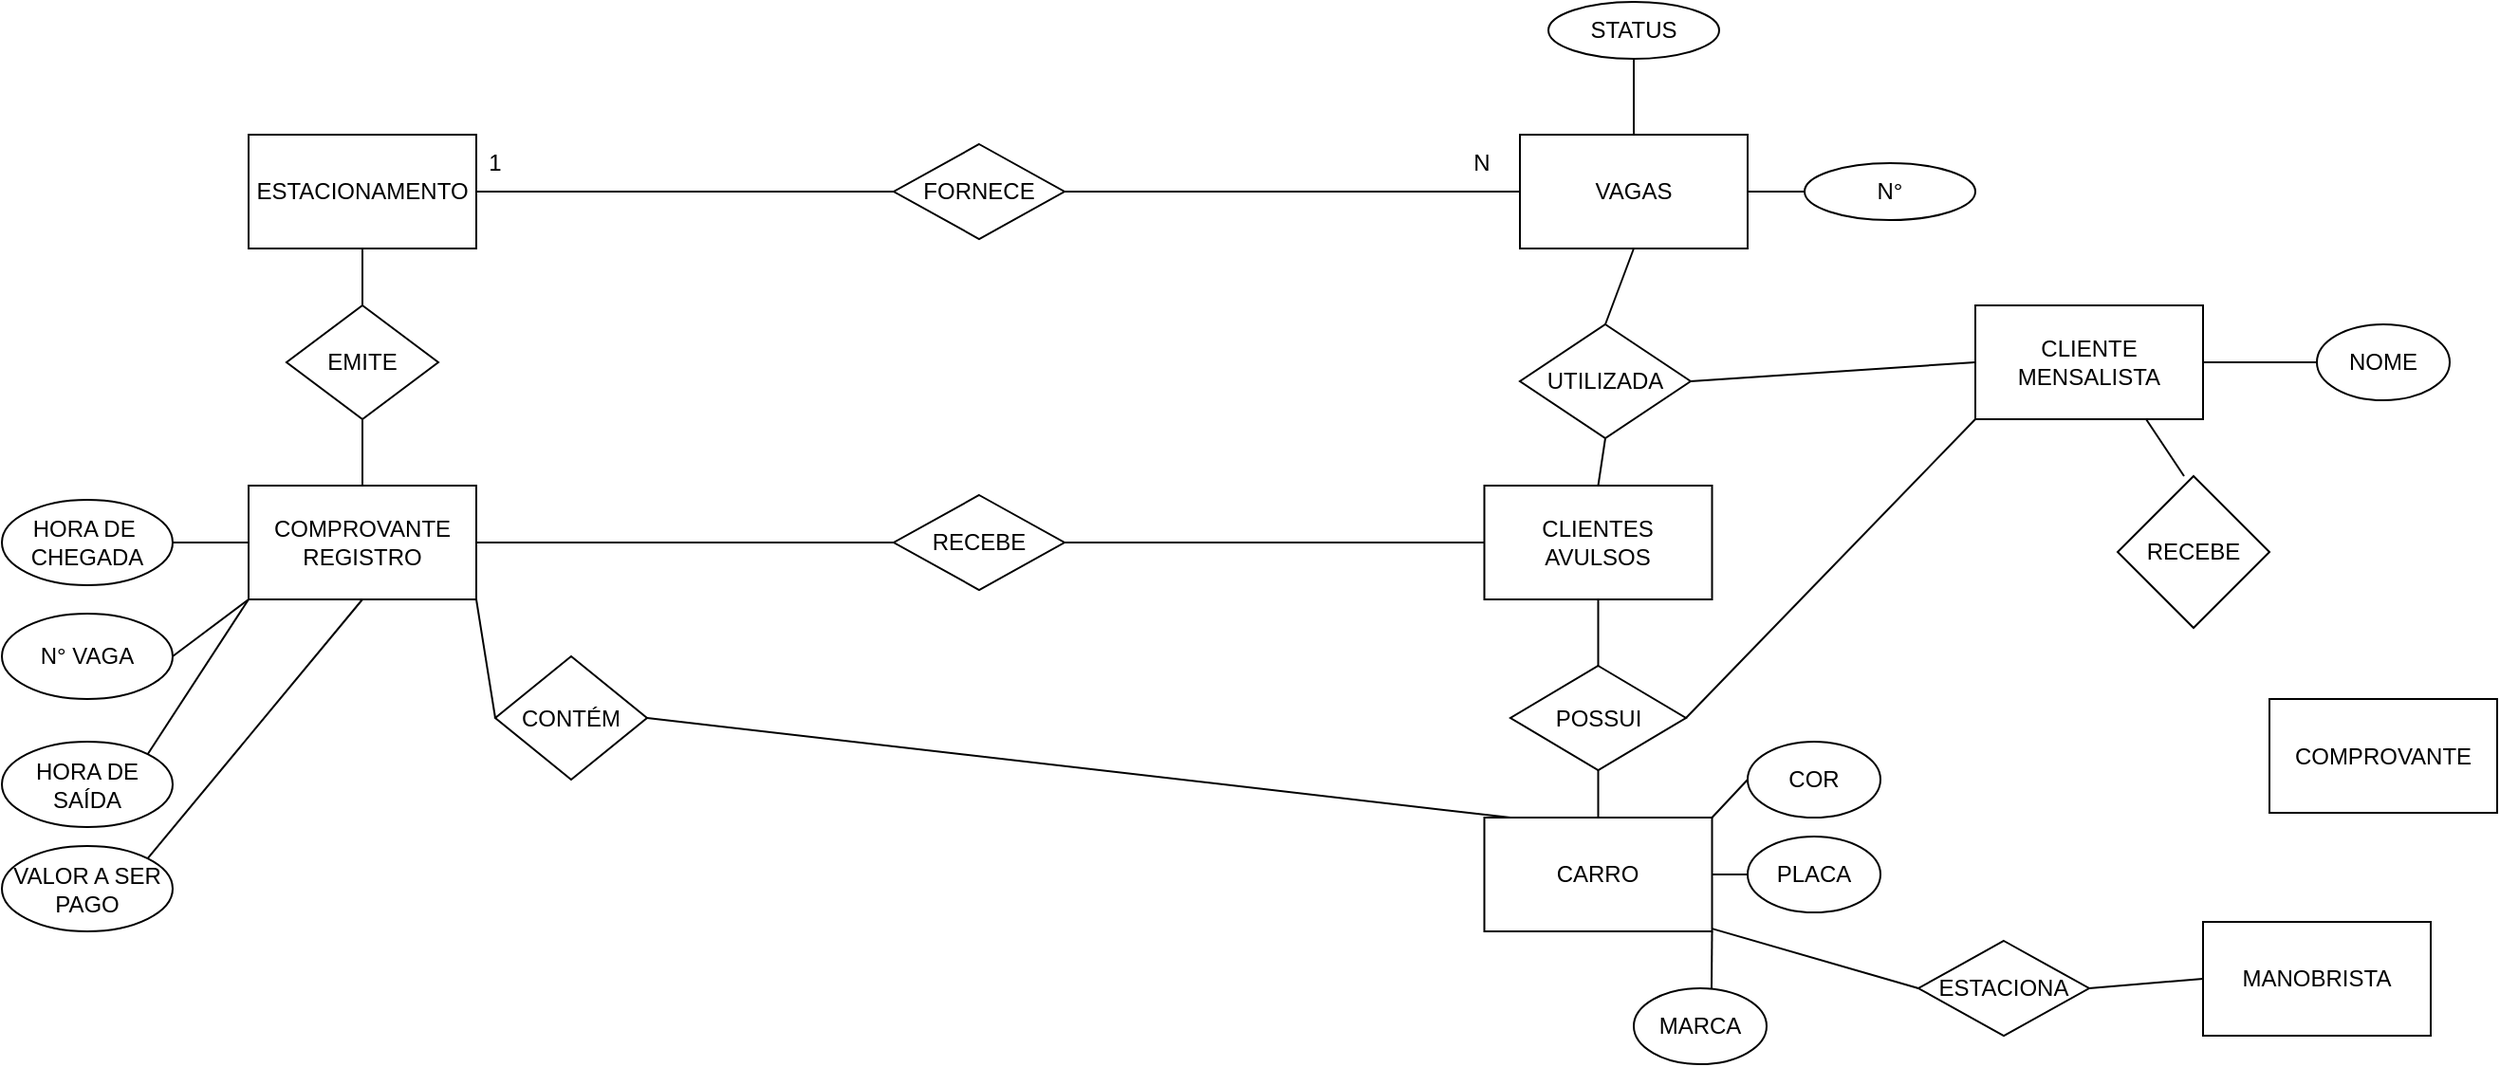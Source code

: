 <mxfile version="20.2.8" type="github">
  <diagram id="i92toT8suTZPyKXB6EQQ" name="Página-1">
    <mxGraphModel dx="2034" dy="1858" grid="1" gridSize="10" guides="1" tooltips="1" connect="1" arrows="1" fold="1" page="1" pageScale="1" pageWidth="827" pageHeight="1169" math="0" shadow="0">
      <root>
        <mxCell id="0" />
        <mxCell id="1" parent="0" />
        <mxCell id="cs54CuHbFy_zFRARP9w3-4" value="ESTACIONAMENTO" style="rounded=0;whiteSpace=wrap;html=1;" vertex="1" parent="1">
          <mxGeometry x="-80" y="-180" width="120" height="60" as="geometry" />
        </mxCell>
        <mxCell id="cs54CuHbFy_zFRARP9w3-21" value="VAGAS" style="rounded=0;whiteSpace=wrap;html=1;" vertex="1" parent="1">
          <mxGeometry x="590" y="-180" width="120" height="60" as="geometry" />
        </mxCell>
        <mxCell id="cs54CuHbFy_zFRARP9w3-31" style="edgeStyle=orthogonalEdgeStyle;rounded=0;orthogonalLoop=1;jettySize=auto;html=1;endArrow=none;endFill=0;" edge="1" parent="1" source="cs54CuHbFy_zFRARP9w3-29" target="cs54CuHbFy_zFRARP9w3-21">
          <mxGeometry relative="1" as="geometry" />
        </mxCell>
        <mxCell id="cs54CuHbFy_zFRARP9w3-29" value="FORNECE" style="rhombus;whiteSpace=wrap;html=1;" vertex="1" parent="1">
          <mxGeometry x="260" y="-175" width="90" height="50" as="geometry" />
        </mxCell>
        <mxCell id="cs54CuHbFy_zFRARP9w3-35" value="1" style="text;html=1;strokeColor=none;fillColor=none;align=center;verticalAlign=middle;whiteSpace=wrap;rounded=0;" vertex="1" parent="1">
          <mxGeometry x="20" y="-180" width="60" height="30" as="geometry" />
        </mxCell>
        <mxCell id="cs54CuHbFy_zFRARP9w3-36" value="N" style="text;html=1;strokeColor=none;fillColor=none;align=center;verticalAlign=middle;whiteSpace=wrap;rounded=0;" vertex="1" parent="1">
          <mxGeometry x="540" y="-180" width="60" height="30" as="geometry" />
        </mxCell>
        <mxCell id="cs54CuHbFy_zFRARP9w3-37" value="CLIENTES&lt;br&gt;AVULSOS" style="rounded=0;whiteSpace=wrap;html=1;" vertex="1" parent="1">
          <mxGeometry x="571.25" y="5" width="120" height="60" as="geometry" />
        </mxCell>
        <mxCell id="cs54CuHbFy_zFRARP9w3-47" value="UTILIZADA" style="rhombus;whiteSpace=wrap;html=1;" vertex="1" parent="1">
          <mxGeometry x="590" y="-80" width="90" height="60" as="geometry" />
        </mxCell>
        <mxCell id="cs54CuHbFy_zFRARP9w3-62" value="STATUS" style="ellipse;whiteSpace=wrap;html=1;rounded=0;" vertex="1" parent="1">
          <mxGeometry x="605" y="-250" width="90" height="30" as="geometry" />
        </mxCell>
        <mxCell id="cs54CuHbFy_zFRARP9w3-64" value="" style="endArrow=none;html=1;rounded=0;entryX=0.5;entryY=1;entryDx=0;entryDy=0;" edge="1" parent="1" source="cs54CuHbFy_zFRARP9w3-21" target="cs54CuHbFy_zFRARP9w3-62">
          <mxGeometry width="50" height="50" relative="1" as="geometry">
            <mxPoint x="400" y="-90" as="sourcePoint" />
            <mxPoint x="450" y="-140" as="targetPoint" />
          </mxGeometry>
        </mxCell>
        <mxCell id="cs54CuHbFy_zFRARP9w3-70" value="" style="endArrow=none;html=1;rounded=0;exitX=1;exitY=0.5;exitDx=0;exitDy=0;" edge="1" parent="1" source="cs54CuHbFy_zFRARP9w3-21">
          <mxGeometry width="50" height="50" relative="1" as="geometry">
            <mxPoint x="720" y="-120" as="sourcePoint" />
            <mxPoint x="770" y="-150" as="targetPoint" />
          </mxGeometry>
        </mxCell>
        <mxCell id="cs54CuHbFy_zFRARP9w3-72" value="N°" style="ellipse;whiteSpace=wrap;html=1;rounded=0;" vertex="1" parent="1">
          <mxGeometry x="740" y="-165" width="90" height="30" as="geometry" />
        </mxCell>
        <mxCell id="cs54CuHbFy_zFRARP9w3-84" value="EMITE" style="rhombus;whiteSpace=wrap;html=1;" vertex="1" parent="1">
          <mxGeometry x="-60" y="-90" width="80" height="60" as="geometry" />
        </mxCell>
        <mxCell id="cs54CuHbFy_zFRARP9w3-85" value="" style="endArrow=none;html=1;rounded=0;entryX=0.5;entryY=1;entryDx=0;entryDy=0;exitX=0.5;exitY=0;exitDx=0;exitDy=0;" edge="1" parent="1" source="cs54CuHbFy_zFRARP9w3-84" target="cs54CuHbFy_zFRARP9w3-4">
          <mxGeometry width="50" height="50" relative="1" as="geometry">
            <mxPoint x="-40" y="-80" as="sourcePoint" />
            <mxPoint x="10" y="-130" as="targetPoint" />
          </mxGeometry>
        </mxCell>
        <mxCell id="cs54CuHbFy_zFRARP9w3-86" value="COMPROVANTE&lt;br&gt;REGISTRO" style="rounded=0;whiteSpace=wrap;html=1;" vertex="1" parent="1">
          <mxGeometry x="-80" y="5" width="120" height="60" as="geometry" />
        </mxCell>
        <mxCell id="cs54CuHbFy_zFRARP9w3-87" value="" style="endArrow=none;html=1;rounded=0;entryX=0.5;entryY=1;entryDx=0;entryDy=0;exitX=0.5;exitY=0;exitDx=0;exitDy=0;" edge="1" parent="1" source="cs54CuHbFy_zFRARP9w3-86" target="cs54CuHbFy_zFRARP9w3-84">
          <mxGeometry width="50" height="50" relative="1" as="geometry">
            <mxPoint x="-50" y="30" as="sourcePoint" />
            <mxPoint y="-20" as="targetPoint" />
          </mxGeometry>
        </mxCell>
        <mxCell id="cs54CuHbFy_zFRARP9w3-91" value="" style="endArrow=none;html=1;rounded=0;entryX=0;entryY=0.5;entryDx=0;entryDy=0;exitX=1;exitY=0.5;exitDx=0;exitDy=0;" edge="1" parent="1" target="cs54CuHbFy_zFRARP9w3-86">
          <mxGeometry width="50" height="50" relative="1" as="geometry">
            <mxPoint x="-120.0" y="35" as="sourcePoint" />
            <mxPoint x="-80" y="70" as="targetPoint" />
          </mxGeometry>
        </mxCell>
        <mxCell id="cs54CuHbFy_zFRARP9w3-102" value="CARRO" style="rounded=0;whiteSpace=wrap;html=1;" vertex="1" parent="1">
          <mxGeometry x="571.25" y="180" width="120" height="60" as="geometry" />
        </mxCell>
        <mxCell id="cs54CuHbFy_zFRARP9w3-106" value="POSSUI" style="rhombus;whiteSpace=wrap;html=1;" vertex="1" parent="1">
          <mxGeometry x="585" y="100" width="92.5" height="55" as="geometry" />
        </mxCell>
        <mxCell id="cs54CuHbFy_zFRARP9w3-107" value="" style="endArrow=none;html=1;rounded=0;entryX=0.5;entryY=1;entryDx=0;entryDy=0;exitX=0.5;exitY=0;exitDx=0;exitDy=0;" edge="1" parent="1" source="cs54CuHbFy_zFRARP9w3-106" target="cs54CuHbFy_zFRARP9w3-37">
          <mxGeometry width="50" height="50" relative="1" as="geometry">
            <mxPoint x="620" y="120" as="sourcePoint" />
            <mxPoint x="670" y="70" as="targetPoint" />
          </mxGeometry>
        </mxCell>
        <mxCell id="cs54CuHbFy_zFRARP9w3-108" value="" style="endArrow=none;html=1;rounded=0;entryX=0.5;entryY=1;entryDx=0;entryDy=0;exitX=0.5;exitY=0;exitDx=0;exitDy=0;" edge="1" parent="1" target="cs54CuHbFy_zFRARP9w3-106">
          <mxGeometry width="50" height="50" relative="1" as="geometry">
            <mxPoint x="631.25" y="180" as="sourcePoint" />
            <mxPoint x="641.25" y="80" as="targetPoint" />
          </mxGeometry>
        </mxCell>
        <mxCell id="cs54CuHbFy_zFRARP9w3-109" value="COR" style="ellipse;whiteSpace=wrap;html=1;" vertex="1" parent="1">
          <mxGeometry x="710" y="140" width="70" height="40" as="geometry" />
        </mxCell>
        <mxCell id="cs54CuHbFy_zFRARP9w3-110" value="PLACA" style="ellipse;whiteSpace=wrap;html=1;" vertex="1" parent="1">
          <mxGeometry x="710" y="190" width="70" height="40" as="geometry" />
        </mxCell>
        <mxCell id="cs54CuHbFy_zFRARP9w3-112" value="MARCA" style="ellipse;whiteSpace=wrap;html=1;" vertex="1" parent="1">
          <mxGeometry x="650" y="270" width="70" height="40" as="geometry" />
        </mxCell>
        <mxCell id="cs54CuHbFy_zFRARP9w3-114" value="" style="endArrow=none;html=1;rounded=0;exitX=1;exitY=1;exitDx=0;exitDy=0;" edge="1" parent="1">
          <mxGeometry width="50" height="50" relative="1" as="geometry">
            <mxPoint x="691.25" y="240" as="sourcePoint" />
            <mxPoint x="691" y="270" as="targetPoint" />
          </mxGeometry>
        </mxCell>
        <mxCell id="cs54CuHbFy_zFRARP9w3-116" value="N° VAGA" style="ellipse;whiteSpace=wrap;html=1;" vertex="1" parent="1">
          <mxGeometry x="-210" y="72.5" width="90" height="45" as="geometry" />
        </mxCell>
        <mxCell id="cs54CuHbFy_zFRARP9w3-117" value="HORA DE SAÍDA" style="ellipse;whiteSpace=wrap;html=1;" vertex="1" parent="1">
          <mxGeometry x="-210" y="140" width="90" height="45" as="geometry" />
        </mxCell>
        <mxCell id="cs54CuHbFy_zFRARP9w3-120" value="" style="endArrow=none;html=1;rounded=0;entryX=0;entryY=1;entryDx=0;entryDy=0;exitX=1;exitY=0;exitDx=0;exitDy=0;" edge="1" parent="1" source="cs54CuHbFy_zFRARP9w3-117" target="cs54CuHbFy_zFRARP9w3-86">
          <mxGeometry width="50" height="50" relative="1" as="geometry">
            <mxPoint x="-280" y="330" as="sourcePoint" />
            <mxPoint x="-230" y="280" as="targetPoint" />
          </mxGeometry>
        </mxCell>
        <mxCell id="cs54CuHbFy_zFRARP9w3-122" value="RECEBE" style="rhombus;whiteSpace=wrap;html=1;" vertex="1" parent="1">
          <mxGeometry x="260" y="10" width="90" height="50" as="geometry" />
        </mxCell>
        <mxCell id="cs54CuHbFy_zFRARP9w3-124" value="" style="endArrow=none;html=1;rounded=0;entryX=0;entryY=0.5;entryDx=0;entryDy=0;exitX=1;exitY=0.5;exitDx=0;exitDy=0;" edge="1" parent="1" source="cs54CuHbFy_zFRARP9w3-86" target="cs54CuHbFy_zFRARP9w3-122">
          <mxGeometry width="50" height="50" relative="1" as="geometry">
            <mxPoint x="50" y="90" as="sourcePoint" />
            <mxPoint x="100" y="40" as="targetPoint" />
          </mxGeometry>
        </mxCell>
        <mxCell id="cs54CuHbFy_zFRARP9w3-127" value="MANOBRISTA" style="rounded=0;whiteSpace=wrap;html=1;" vertex="1" parent="1">
          <mxGeometry x="950" y="235" width="120" height="60" as="geometry" />
        </mxCell>
        <mxCell id="cs54CuHbFy_zFRARP9w3-130" value="ESTACIONA" style="rhombus;whiteSpace=wrap;html=1;" vertex="1" parent="1">
          <mxGeometry x="800" y="245" width="90" height="50" as="geometry" />
        </mxCell>
        <mxCell id="cs54CuHbFy_zFRARP9w3-133" value="" style="endArrow=none;html=1;rounded=0;entryX=0;entryY=0.5;entryDx=0;entryDy=0;" edge="1" parent="1" target="cs54CuHbFy_zFRARP9w3-130">
          <mxGeometry width="50" height="50" relative="1" as="geometry">
            <mxPoint x="691.25" y="238.57" as="sourcePoint" />
            <mxPoint x="841.25" y="238.57" as="targetPoint" />
          </mxGeometry>
        </mxCell>
        <mxCell id="cs54CuHbFy_zFRARP9w3-138" value="" style="endArrow=none;html=1;rounded=0;entryX=1;entryY=1;entryDx=0;entryDy=0;exitX=0;exitY=0.5;exitDx=0;exitDy=0;" edge="1" parent="1" source="cs54CuHbFy_zFRARP9w3-139" target="cs54CuHbFy_zFRARP9w3-86">
          <mxGeometry width="50" height="50" relative="1" as="geometry">
            <mxPoint x="240" y="110" as="sourcePoint" />
            <mxPoint x="90" y="70" as="targetPoint" />
          </mxGeometry>
        </mxCell>
        <mxCell id="cs54CuHbFy_zFRARP9w3-139" value="CONTÉM" style="rhombus;whiteSpace=wrap;html=1;" vertex="1" parent="1">
          <mxGeometry x="50" y="95" width="80" height="65" as="geometry" />
        </mxCell>
        <mxCell id="cs54CuHbFy_zFRARP9w3-140" value="" style="endArrow=none;html=1;rounded=0;entryX=1;entryY=0.5;entryDx=0;entryDy=0;exitX=0;exitY=0.5;exitDx=0;exitDy=0;" edge="1" parent="1" target="cs54CuHbFy_zFRARP9w3-139">
          <mxGeometry width="50" height="50" relative="1" as="geometry">
            <mxPoint x="585" y="180" as="sourcePoint" />
            <mxPoint x="385" y="132.5" as="targetPoint" />
          </mxGeometry>
        </mxCell>
        <mxCell id="cs54CuHbFy_zFRARP9w3-141" value="HORA DE&amp;nbsp;&lt;br&gt;CHEGADA" style="ellipse;whiteSpace=wrap;html=1;" vertex="1" parent="1">
          <mxGeometry x="-210" y="12.5" width="90" height="45" as="geometry" />
        </mxCell>
        <mxCell id="cs54CuHbFy_zFRARP9w3-143" value="CLIENTE MENSALISTA" style="rounded=0;whiteSpace=wrap;html=1;" vertex="1" parent="1">
          <mxGeometry x="830" y="-90" width="120" height="60" as="geometry" />
        </mxCell>
        <mxCell id="cs54CuHbFy_zFRARP9w3-148" value="NOME" style="ellipse;whiteSpace=wrap;html=1;" vertex="1" parent="1">
          <mxGeometry x="1010" y="-80" width="70" height="40" as="geometry" />
        </mxCell>
        <mxCell id="cs54CuHbFy_zFRARP9w3-157" value="" style="endArrow=none;html=1;rounded=0;entryX=0;entryY=1;entryDx=0;entryDy=0;exitX=1;exitY=0.5;exitDx=0;exitDy=0;" edge="1" parent="1" source="cs54CuHbFy_zFRARP9w3-116" target="cs54CuHbFy_zFRARP9w3-86">
          <mxGeometry width="50" height="50" relative="1" as="geometry">
            <mxPoint x="-120" y="120" as="sourcePoint" />
            <mxPoint x="-70" y="70" as="targetPoint" />
          </mxGeometry>
        </mxCell>
        <mxCell id="cs54CuHbFy_zFRARP9w3-159" value="VALOR A SER PAGO" style="ellipse;whiteSpace=wrap;html=1;" vertex="1" parent="1">
          <mxGeometry x="-210" y="195" width="90" height="45" as="geometry" />
        </mxCell>
        <mxCell id="cs54CuHbFy_zFRARP9w3-160" value="" style="endArrow=none;html=1;rounded=0;entryX=0.5;entryY=1;entryDx=0;entryDy=0;exitX=1;exitY=0;exitDx=0;exitDy=0;" edge="1" parent="1" source="cs54CuHbFy_zFRARP9w3-159" target="cs54CuHbFy_zFRARP9w3-86">
          <mxGeometry width="50" height="50" relative="1" as="geometry">
            <mxPoint x="-140" y="250" as="sourcePoint" />
            <mxPoint x="-90" y="200" as="targetPoint" />
          </mxGeometry>
        </mxCell>
        <mxCell id="cs54CuHbFy_zFRARP9w3-163" value="" style="endArrow=none;html=1;rounded=0;exitX=1;exitY=0.5;exitDx=0;exitDy=0;entryX=0;entryY=0.5;entryDx=0;entryDy=0;" edge="1" parent="1" source="cs54CuHbFy_zFRARP9w3-122" target="cs54CuHbFy_zFRARP9w3-37">
          <mxGeometry width="50" height="50" relative="1" as="geometry">
            <mxPoint x="390" y="90" as="sourcePoint" />
            <mxPoint x="580" y="30" as="targetPoint" />
          </mxGeometry>
        </mxCell>
        <mxCell id="cs54CuHbFy_zFRARP9w3-167" value="" style="endArrow=none;html=1;rounded=0;entryX=1;entryY=0.5;entryDx=0;entryDy=0;exitX=0;exitY=0.5;exitDx=0;exitDy=0;" edge="1" parent="1" source="cs54CuHbFy_zFRARP9w3-110" target="cs54CuHbFy_zFRARP9w3-102">
          <mxGeometry width="50" height="50" relative="1" as="geometry">
            <mxPoint x="750" y="240" as="sourcePoint" />
            <mxPoint x="800" y="190" as="targetPoint" />
          </mxGeometry>
        </mxCell>
        <mxCell id="cs54CuHbFy_zFRARP9w3-168" value="" style="endArrow=none;html=1;rounded=0;exitX=0;exitY=0.5;exitDx=0;exitDy=0;entryX=1;entryY=0;entryDx=0;entryDy=0;" edge="1" parent="1" source="cs54CuHbFy_zFRARP9w3-109" target="cs54CuHbFy_zFRARP9w3-102">
          <mxGeometry width="50" height="50" relative="1" as="geometry">
            <mxPoint x="701.25" y="250" as="sourcePoint" />
            <mxPoint x="701" y="280" as="targetPoint" />
          </mxGeometry>
        </mxCell>
        <mxCell id="cs54CuHbFy_zFRARP9w3-171" value="" style="endArrow=none;html=1;rounded=0;entryX=0.5;entryY=1;entryDx=0;entryDy=0;exitX=0.5;exitY=0;exitDx=0;exitDy=0;" edge="1" parent="1" source="cs54CuHbFy_zFRARP9w3-47" target="cs54CuHbFy_zFRARP9w3-21">
          <mxGeometry width="50" height="50" relative="1" as="geometry">
            <mxPoint x="600" y="-80" as="sourcePoint" />
            <mxPoint x="650" y="-130" as="targetPoint" />
          </mxGeometry>
        </mxCell>
        <mxCell id="cs54CuHbFy_zFRARP9w3-172" value="" style="endArrow=none;html=1;rounded=0;entryX=0.5;entryY=1;entryDx=0;entryDy=0;exitX=0.5;exitY=0;exitDx=0;exitDy=0;" edge="1" parent="1" source="cs54CuHbFy_zFRARP9w3-37" target="cs54CuHbFy_zFRARP9w3-47">
          <mxGeometry width="50" height="50" relative="1" as="geometry">
            <mxPoint x="560" y="-10" as="sourcePoint" />
            <mxPoint x="610" y="-60" as="targetPoint" />
          </mxGeometry>
        </mxCell>
        <mxCell id="cs54CuHbFy_zFRARP9w3-173" value="" style="endArrow=none;html=1;rounded=0;entryX=0;entryY=0.5;entryDx=0;entryDy=0;exitX=1;exitY=0.5;exitDx=0;exitDy=0;" edge="1" parent="1" source="cs54CuHbFy_zFRARP9w3-143" target="cs54CuHbFy_zFRARP9w3-148">
          <mxGeometry width="50" height="50" relative="1" as="geometry">
            <mxPoint x="910" y="-20" as="sourcePoint" />
            <mxPoint x="960" y="-70" as="targetPoint" />
          </mxGeometry>
        </mxCell>
        <mxCell id="cs54CuHbFy_zFRARP9w3-174" value="" style="endArrow=none;html=1;rounded=0;exitX=1;exitY=0.5;exitDx=0;exitDy=0;entryX=0;entryY=0.5;entryDx=0;entryDy=0;" edge="1" parent="1" source="cs54CuHbFy_zFRARP9w3-47" target="cs54CuHbFy_zFRARP9w3-143">
          <mxGeometry width="50" height="50" relative="1" as="geometry">
            <mxPoint x="710" y="-20" as="sourcePoint" />
            <mxPoint x="760" y="-70" as="targetPoint" />
          </mxGeometry>
        </mxCell>
        <mxCell id="cs54CuHbFy_zFRARP9w3-175" value="" style="endArrow=none;html=1;rounded=0;exitX=1;exitY=0.5;exitDx=0;exitDy=0;entryX=0;entryY=1;entryDx=0;entryDy=0;" edge="1" parent="1" source="cs54CuHbFy_zFRARP9w3-106" target="cs54CuHbFy_zFRARP9w3-143">
          <mxGeometry width="50" height="50" relative="1" as="geometry">
            <mxPoint x="700" y="150" as="sourcePoint" />
            <mxPoint x="750" y="100" as="targetPoint" />
          </mxGeometry>
        </mxCell>
        <mxCell id="cs54CuHbFy_zFRARP9w3-176" value="COMPROVANTE" style="rounded=0;whiteSpace=wrap;html=1;" vertex="1" parent="1">
          <mxGeometry x="985" y="117.5" width="120" height="60" as="geometry" />
        </mxCell>
        <mxCell id="cs54CuHbFy_zFRARP9w3-178" value="RECEBE" style="rhombus;whiteSpace=wrap;html=1;" vertex="1" parent="1">
          <mxGeometry x="905" width="80" height="80" as="geometry" />
        </mxCell>
        <mxCell id="cs54CuHbFy_zFRARP9w3-181" value="" style="endArrow=none;html=1;rounded=0;entryX=0.75;entryY=1;entryDx=0;entryDy=0;" edge="1" parent="1" target="cs54CuHbFy_zFRARP9w3-143">
          <mxGeometry width="50" height="50" relative="1" as="geometry">
            <mxPoint x="940" as="sourcePoint" />
            <mxPoint x="1030" y="10" as="targetPoint" />
          </mxGeometry>
        </mxCell>
        <mxCell id="cs54CuHbFy_zFRARP9w3-185" value="" style="endArrow=none;html=1;rounded=0;entryX=0;entryY=0.5;entryDx=0;entryDy=0;exitX=1;exitY=0.5;exitDx=0;exitDy=0;" edge="1" parent="1" source="cs54CuHbFy_zFRARP9w3-4" target="cs54CuHbFy_zFRARP9w3-29">
          <mxGeometry width="50" height="50" relative="1" as="geometry">
            <mxPoint x="70" y="10" as="sourcePoint" />
            <mxPoint x="120" y="-40" as="targetPoint" />
          </mxGeometry>
        </mxCell>
        <mxCell id="cs54CuHbFy_zFRARP9w3-187" value="" style="endArrow=none;html=1;rounded=0;entryX=0;entryY=0.5;entryDx=0;entryDy=0;" edge="1" parent="1" target="cs54CuHbFy_zFRARP9w3-127">
          <mxGeometry width="50" height="50" relative="1" as="geometry">
            <mxPoint x="890" y="270" as="sourcePoint" />
            <mxPoint x="900" y="230" as="targetPoint" />
          </mxGeometry>
        </mxCell>
      </root>
    </mxGraphModel>
  </diagram>
</mxfile>
